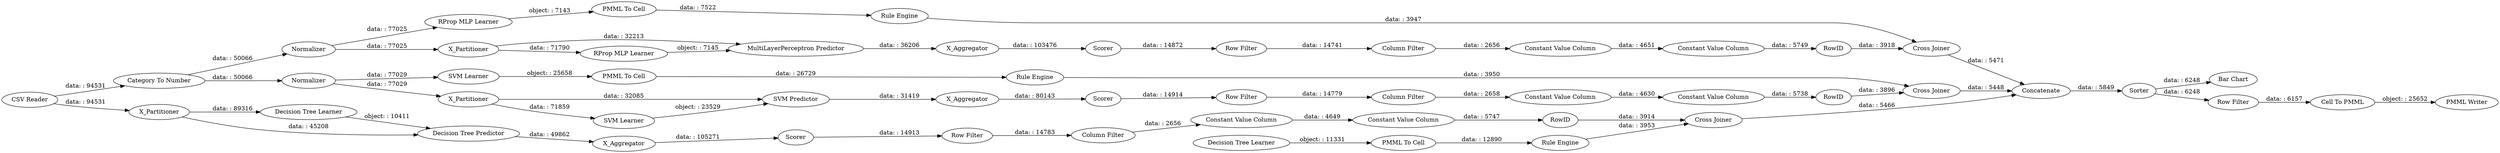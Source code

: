 digraph {
	"-4661758374551244708_22" [label="PMML To Cell"]
	"-8598521317785766541_34" [label="Rule Engine"]
	"-6074979654268779427_293" [label=RowID]
	"-6074979654268779427_292" [label="Constant Value Column"]
	"-8598521317785766541_33" [label="Decision Tree Learner"]
	"-4861822674778683138_38" [label="Cross Joiner"]
	"-4861822674778683138_39" [label=Normalizer]
	"3762861327042431533_39" [label="Cross Joiner"]
	"-4503583526495694906_59" [label="Bar Chart"]
	"-8598521317785766541_28" [label="PMML To Cell"]
	"-4542394079270754679_9" [label="Row Filter"]
	"-4861822674778683138_32" [label="MultiLayerPerceptron Predictor"]
	"-4661758374551244708_34" [label="Rule Engine"]
	"-4661758374551244708_35" [label="RProp MLP Learner"]
	"-4542394079270754679_292" [label="Constant Value Column"]
	"-4503583526495694906_54" [label="Cell To PMML"]
	"-4988125746800713950_38" [label="Cross Joiner"]
	"-4542394079270754679_294" [label="Column Filter"]
	"-4503583526495694906_58" [label="Category To Number"]
	"3550735063534289698_293" [label=RowID]
	"-4861822674778683138_7" [label=X_Aggregator]
	"3550735063534289698_290" [label="Constant Value Column"]
	"2359800969125036347_33" [label="SVM Learner"]
	"2359800969125036347_34" [label="PMML To Cell"]
	"3762861327042431533_32" [label="SVM Predictor"]
	"-4503583526495694906_53" [label="Row Filter"]
	"3762861327042431533_41" [label=Scorer]
	"-4988125746800713950_31" [label="Decision Tree Learner"]
	"-4503583526495694906_61" [label="PMML Writer"]
	"-6074979654268779427_294" [label="Column Filter"]
	"3762861327042431533_2" [label=X_Partitioner]
	"-4503583526495694906_60" [label=Concatenate]
	"-4861822674778683138_31" [label="RProp MLP Learner"]
	"3762861327042431533_40" [label=Normalizer]
	"-4988125746800713950_2" [label=X_Partitioner]
	"2359800969125036347_35" [label="Rule Engine"]
	"-4503583526495694906_52" [label=Sorter]
	"-6074979654268779427_290" [label="Constant Value Column"]
	"-4542394079270754679_293" [label=RowID]
	"-4861822674778683138_40" [label=Scorer]
	"-4861822674778683138_2" [label=X_Partitioner]
	"-4542394079270754679_290" [label="Constant Value Column"]
	"3550735063534289698_294" [label="Column Filter"]
	"3550735063534289698_9" [label="Row Filter"]
	"-4503583526495694906_62" [label="CSV Reader"]
	"-4988125746800713950_32" [label="Decision Tree Predictor"]
	"3762861327042431533_7" [label=X_Aggregator]
	"-6074979654268779427_9" [label="Row Filter"]
	"-4988125746800713950_39" [label=Scorer]
	"-4988125746800713950_7" [label=X_Aggregator]
	"3550735063534289698_292" [label="Constant Value Column"]
	"3762861327042431533_31" [label="SVM Learner"]
	"3762861327042431533_39" -> "-4503583526495694906_60" [label="data: : 5448"]
	"3762861327042431533_40" -> "3762861327042431533_2" [label="data: : 77029"]
	"-4503583526495694906_54" -> "-4503583526495694906_61" [label="object: : 25652"]
	"-4861822674778683138_2" -> "-4861822674778683138_31" [label="data: : 71790"]
	"-4503583526495694906_60" -> "-4503583526495694906_52" [label="data: : 5849"]
	"-4861822674778683138_40" -> "3550735063534289698_9" [label="data: : 14872"]
	"-4988125746800713950_2" -> "-4988125746800713950_32" [label="data: : 45208"]
	"-4861822674778683138_38" -> "-4503583526495694906_60" [label="data: : 5471"]
	"-4503583526495694906_62" -> "-4988125746800713950_2" [label="data: : 94531"]
	"-4503583526495694906_52" -> "-4503583526495694906_53" [label="data: : 6248"]
	"-4503583526495694906_58" -> "3762861327042431533_40" [label="data: : 50066"]
	"-4988125746800713950_38" -> "-4503583526495694906_60" [label="data: : 5466"]
	"-4861822674778683138_7" -> "-4861822674778683138_40" [label="data: : 103476"]
	"-4661758374551244708_22" -> "-4661758374551244708_34" [label="data: : 7522"]
	"-4988125746800713950_31" -> "-4988125746800713950_32" [label="object: : 10411"]
	"3550735063534289698_294" -> "3550735063534289698_290" [label="data: : 2656"]
	"-4861822674778683138_39" -> "-4861822674778683138_2" [label="data: : 77025"]
	"-6074979654268779427_290" -> "-6074979654268779427_292" [label="data: : 4649"]
	"-4861822674778683138_32" -> "-4861822674778683138_7" [label="data: : 36206"]
	"-4503583526495694906_53" -> "-4503583526495694906_54" [label="data: : 6157"]
	"-4861822674778683138_31" -> "-4861822674778683138_32" [label="object: : 7145"]
	"-4542394079270754679_294" -> "-4542394079270754679_290" [label="data: : 2658"]
	"-8598521317785766541_33" -> "-8598521317785766541_28" [label="object: : 11331"]
	"-4861822674778683138_2" -> "-4861822674778683138_32" [label="data: : 32213"]
	"-4542394079270754679_9" -> "-4542394079270754679_294" [label="data: : 14779"]
	"2359800969125036347_35" -> "3762861327042431533_39" [label="data: : 3950"]
	"-4988125746800713950_32" -> "-4988125746800713950_7" [label="data: : 49862"]
	"-6074979654268779427_293" -> "-4988125746800713950_38" [label="data: : 3914"]
	"3550735063534289698_292" -> "3550735063534289698_293" [label="data: : 5749"]
	"-6074979654268779427_294" -> "-6074979654268779427_290" [label="data: : 2656"]
	"2359800969125036347_34" -> "2359800969125036347_35" [label="data: : 26729"]
	"-8598521317785766541_28" -> "-8598521317785766541_34" [label="data: : 12890"]
	"-4503583526495694906_62" -> "-4503583526495694906_58" [label="data: : 94531"]
	"-4988125746800713950_2" -> "-4988125746800713950_31" [label="data: : 89316"]
	"3762861327042431533_41" -> "-4542394079270754679_9" [label="data: : 14914"]
	"-4503583526495694906_52" -> "-4503583526495694906_59" [label="data: : 6248"]
	"3550735063534289698_9" -> "3550735063534289698_294" [label="data: : 14741"]
	"-4661758374551244708_34" -> "-4861822674778683138_38" [label="data: : 3947"]
	"-4661758374551244708_35" -> "-4661758374551244708_22" [label="object: : 7143"]
	"-4503583526495694906_58" -> "-4861822674778683138_39" [label="data: : 50066"]
	"3550735063534289698_293" -> "-4861822674778683138_38" [label="data: : 3918"]
	"-4988125746800713950_39" -> "-6074979654268779427_9" [label="data: : 14913"]
	"3762861327042431533_2" -> "3762861327042431533_31" [label="data: : 71859"]
	"-6074979654268779427_9" -> "-6074979654268779427_294" [label="data: : 14783"]
	"-4542394079270754679_290" -> "-4542394079270754679_292" [label="data: : 4630"]
	"2359800969125036347_33" -> "2359800969125036347_34" [label="object: : 25658"]
	"3762861327042431533_7" -> "3762861327042431533_41" [label="data: : 80143"]
	"-6074979654268779427_292" -> "-6074979654268779427_293" [label="data: : 5747"]
	"3762861327042431533_32" -> "3762861327042431533_7" [label="data: : 31419"]
	"3762861327042431533_40" -> "2359800969125036347_33" [label="data: : 77029"]
	"3762861327042431533_2" -> "3762861327042431533_32" [label="data: : 32085"]
	"3762861327042431533_31" -> "3762861327042431533_32" [label="object: : 23529"]
	"-4542394079270754679_293" -> "3762861327042431533_39" [label="data: : 3896"]
	"-4542394079270754679_292" -> "-4542394079270754679_293" [label="data: : 5738"]
	"-4861822674778683138_39" -> "-4661758374551244708_35" [label="data: : 77025"]
	"3550735063534289698_290" -> "3550735063534289698_292" [label="data: : 4651"]
	"-8598521317785766541_34" -> "-4988125746800713950_38" [label="data: : 3953"]
	"-4988125746800713950_7" -> "-4988125746800713950_39" [label="data: : 105271"]
	rankdir=LR
}
